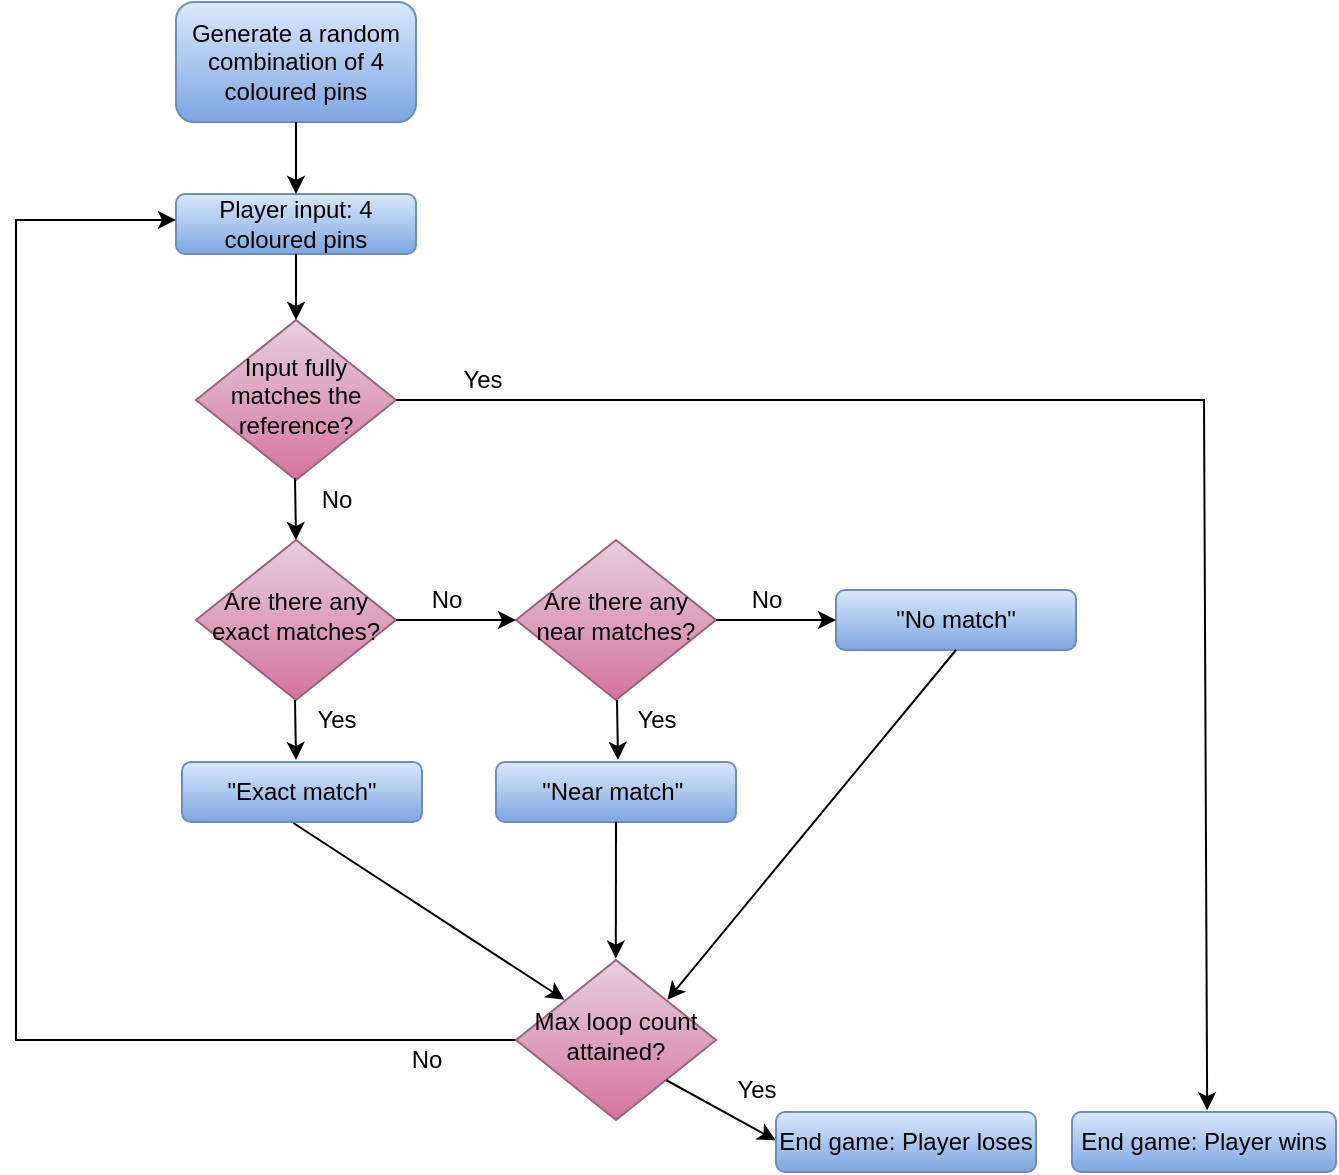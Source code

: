 <mxfile version="16.6.2" type="device"><diagram id="C5RBs43oDa-KdzZeNtuy" name="Page-1"><mxGraphModel dx="860" dy="535" grid="1" gridSize="10" guides="1" tooltips="1" connect="1" arrows="1" fold="1" page="1" pageScale="1" pageWidth="827" pageHeight="1169" math="0" shadow="0"><root><mxCell id="WIyWlLk6GJQsqaUBKTNV-0"/><mxCell id="WIyWlLk6GJQsqaUBKTNV-1" parent="WIyWlLk6GJQsqaUBKTNV-0"/><mxCell id="WIyWlLk6GJQsqaUBKTNV-6" value="Are there any exact matches?" style="rhombus;whiteSpace=wrap;html=1;shadow=0;fontFamily=Helvetica;fontSize=12;align=center;strokeWidth=1;spacing=6;spacingTop=-4;fillColor=#e6d0de;gradientColor=#d5739d;strokeColor=#996185;" parent="WIyWlLk6GJQsqaUBKTNV-1" vertex="1"><mxGeometry x="170" y="410" width="100" height="80" as="geometry"/></mxCell><mxCell id="KQDbusbxTk_65Tc1jBJ8-0" value="Generate a random combination of 4 coloured pins" style="rounded=1;whiteSpace=wrap;html=1;fillColor=#dae8fc;strokeColor=#6c8ebf;gradientColor=#7ea6e0;" vertex="1" parent="WIyWlLk6GJQsqaUBKTNV-1"><mxGeometry x="160" y="141" width="120" height="60" as="geometry"/></mxCell><mxCell id="KQDbusbxTk_65Tc1jBJ8-1" value="Player input: 4 coloured pins" style="rounded=1;whiteSpace=wrap;html=1;fillColor=#dae8fc;strokeColor=#6c8ebf;gradientColor=#7ea6e0;" vertex="1" parent="WIyWlLk6GJQsqaUBKTNV-1"><mxGeometry x="160" y="237" width="120" height="30" as="geometry"/></mxCell><mxCell id="KQDbusbxTk_65Tc1jBJ8-4" value="Are there any near matches?" style="rhombus;whiteSpace=wrap;html=1;shadow=0;fontFamily=Helvetica;fontSize=12;align=center;strokeWidth=1;spacing=6;spacingTop=-4;fillColor=#e6d0de;gradientColor=#d5739d;strokeColor=#996185;" vertex="1" parent="WIyWlLk6GJQsqaUBKTNV-1"><mxGeometry x="330" y="410" width="100" height="80" as="geometry"/></mxCell><mxCell id="KQDbusbxTk_65Tc1jBJ8-5" value="&quot;Exact match&quot;" style="rounded=1;whiteSpace=wrap;html=1;fillColor=#dae8fc;gradientColor=#7ea6e0;strokeColor=#6c8ebf;" vertex="1" parent="WIyWlLk6GJQsqaUBKTNV-1"><mxGeometry x="163" y="521" width="120" height="30" as="geometry"/></mxCell><mxCell id="KQDbusbxTk_65Tc1jBJ8-6" value="&quot;Near match&quot;&amp;nbsp;" style="rounded=1;whiteSpace=wrap;html=1;fillColor=#dae8fc;gradientColor=#7ea6e0;strokeColor=#6c8ebf;" vertex="1" parent="WIyWlLk6GJQsqaUBKTNV-1"><mxGeometry x="320" y="521" width="120" height="30" as="geometry"/></mxCell><mxCell id="KQDbusbxTk_65Tc1jBJ8-9" value="&quot;No match&quot;" style="rounded=1;whiteSpace=wrap;html=1;fillColor=#dae8fc;gradientColor=#7ea6e0;strokeColor=#6c8ebf;" vertex="1" parent="WIyWlLk6GJQsqaUBKTNV-1"><mxGeometry x="490" y="435" width="120" height="30" as="geometry"/></mxCell><mxCell id="KQDbusbxTk_65Tc1jBJ8-11" value="" style="endArrow=classic;html=1;rounded=0;entryX=0;entryY=0.433;entryDx=0;entryDy=0;entryPerimeter=0;exitX=0;exitY=0.5;exitDx=0;exitDy=0;" edge="1" parent="WIyWlLk6GJQsqaUBKTNV-1" source="KQDbusbxTk_65Tc1jBJ8-22" target="KQDbusbxTk_65Tc1jBJ8-1"><mxGeometry width="50" height="50" relative="1" as="geometry"><mxPoint x="300" y="660" as="sourcePoint"/><mxPoint x="150" y="250" as="targetPoint"/><Array as="points"><mxPoint x="80" y="660"/><mxPoint x="80" y="480"/><mxPoint x="80" y="250"/></Array></mxGeometry></mxCell><mxCell id="KQDbusbxTk_65Tc1jBJ8-12" value="Input fully matches the reference?" style="rhombus;whiteSpace=wrap;html=1;shadow=0;fontFamily=Helvetica;fontSize=12;align=center;strokeWidth=1;spacing=6;spacingTop=-4;fillColor=#e6d0de;strokeColor=#996185;gradientColor=#d5739d;" vertex="1" parent="WIyWlLk6GJQsqaUBKTNV-1"><mxGeometry x="170" y="300" width="100" height="80" as="geometry"/></mxCell><mxCell id="KQDbusbxTk_65Tc1jBJ8-14" value="No" style="text;html=1;align=center;verticalAlign=middle;resizable=0;points=[];autosize=1;strokeColor=none;fillColor=none;" vertex="1" parent="WIyWlLk6GJQsqaUBKTNV-1"><mxGeometry x="225" y="380" width="30" height="20" as="geometry"/></mxCell><mxCell id="KQDbusbxTk_65Tc1jBJ8-15" value="" style="endArrow=classic;html=1;rounded=0;entryX=0.512;entryY=-0.03;entryDx=0;entryDy=0;entryPerimeter=0;" edge="1" parent="WIyWlLk6GJQsqaUBKTNV-1"><mxGeometry width="50" height="50" relative="1" as="geometry"><mxPoint x="270" y="340" as="sourcePoint"/><mxPoint x="675.584" y="695.1" as="targetPoint"/><Array as="points"><mxPoint x="674" y="340"/></Array></mxGeometry></mxCell><mxCell id="KQDbusbxTk_65Tc1jBJ8-16" value="Yes" style="text;html=1;align=center;verticalAlign=middle;resizable=0;points=[];autosize=1;strokeColor=none;fillColor=none;" vertex="1" parent="WIyWlLk6GJQsqaUBKTNV-1"><mxGeometry x="293" y="320" width="40" height="20" as="geometry"/></mxCell><mxCell id="KQDbusbxTk_65Tc1jBJ8-17" value="End game: Player wins" style="rounded=1;whiteSpace=wrap;html=1;fillColor=#dae8fc;gradientColor=#7ea6e0;strokeColor=#6c8ebf;" vertex="1" parent="WIyWlLk6GJQsqaUBKTNV-1"><mxGeometry x="608" y="696" width="132" height="30" as="geometry"/></mxCell><mxCell id="KQDbusbxTk_65Tc1jBJ8-19" value="" style="endArrow=classic;html=1;rounded=0;exitX=0.464;exitY=1.017;exitDx=0;exitDy=0;entryX=0.242;entryY=0.248;entryDx=0;entryDy=0;entryPerimeter=0;exitPerimeter=0;" edge="1" parent="WIyWlLk6GJQsqaUBKTNV-1" source="KQDbusbxTk_65Tc1jBJ8-5" target="KQDbusbxTk_65Tc1jBJ8-22"><mxGeometry width="50" height="50" relative="1" as="geometry"><mxPoint x="219.5" y="578" as="sourcePoint"/><mxPoint x="300" y="610" as="targetPoint"/></mxGeometry></mxCell><mxCell id="KQDbusbxTk_65Tc1jBJ8-20" value="" style="endArrow=classic;html=1;rounded=0;exitX=0.5;exitY=1;exitDx=0;exitDy=0;entryX=0.499;entryY=-0.009;entryDx=0;entryDy=0;entryPerimeter=0;" edge="1" parent="WIyWlLk6GJQsqaUBKTNV-1" source="KQDbusbxTk_65Tc1jBJ8-6" target="KQDbusbxTk_65Tc1jBJ8-22"><mxGeometry width="50" height="50" relative="1" as="geometry"><mxPoint x="379.5" y="568" as="sourcePoint"/><mxPoint x="379.5" y="598" as="targetPoint"/></mxGeometry></mxCell><mxCell id="KQDbusbxTk_65Tc1jBJ8-21" value="" style="endArrow=classic;html=1;rounded=0;exitX=0.5;exitY=1;exitDx=0;exitDy=0;entryX=0.757;entryY=0.249;entryDx=0;entryDy=0;entryPerimeter=0;" edge="1" parent="WIyWlLk6GJQsqaUBKTNV-1" source="KQDbusbxTk_65Tc1jBJ8-9" target="KQDbusbxTk_65Tc1jBJ8-22"><mxGeometry width="50" height="50" relative="1" as="geometry"><mxPoint x="550" y="470" as="sourcePoint"/><mxPoint x="440" y="600" as="targetPoint"/><Array as="points"/></mxGeometry></mxCell><mxCell id="KQDbusbxTk_65Tc1jBJ8-22" value="Max loop count attained?" style="rhombus;whiteSpace=wrap;html=1;shadow=0;fontFamily=Helvetica;fontSize=12;align=center;strokeWidth=1;spacing=6;spacingTop=-4;fillColor=#e6d0de;gradientColor=#d5739d;strokeColor=#996185;" vertex="1" parent="WIyWlLk6GJQsqaUBKTNV-1"><mxGeometry x="330" y="620" width="100" height="80" as="geometry"/></mxCell><mxCell id="KQDbusbxTk_65Tc1jBJ8-24" value="" style="endArrow=classic;html=1;rounded=0;exitX=1;exitY=1;exitDx=0;exitDy=0;entryX=-0.001;entryY=0.472;entryDx=0;entryDy=0;entryPerimeter=0;" edge="1" parent="WIyWlLk6GJQsqaUBKTNV-1" source="KQDbusbxTk_65Tc1jBJ8-22" target="KQDbusbxTk_65Tc1jBJ8-26"><mxGeometry width="50" height="50" relative="1" as="geometry"><mxPoint x="410.5" y="678" as="sourcePoint"/><mxPoint x="460" y="710" as="targetPoint"/></mxGeometry></mxCell><mxCell id="KQDbusbxTk_65Tc1jBJ8-26" value="End game: Player loses" style="rounded=1;whiteSpace=wrap;html=1;fillColor=#dae8fc;gradientColor=#7ea6e0;strokeColor=#6c8ebf;" vertex="1" parent="WIyWlLk6GJQsqaUBKTNV-1"><mxGeometry x="460" y="696" width="130" height="30" as="geometry"/></mxCell><mxCell id="KQDbusbxTk_65Tc1jBJ8-29" value="" style="endArrow=classic;html=1;rounded=0;entryX=0.5;entryY=0;entryDx=0;entryDy=0;" edge="1" parent="WIyWlLk6GJQsqaUBKTNV-1" target="WIyWlLk6GJQsqaUBKTNV-6"><mxGeometry width="50" height="50" relative="1" as="geometry"><mxPoint x="219.5" y="379" as="sourcePoint"/><mxPoint x="220" y="409" as="targetPoint"/></mxGeometry></mxCell><mxCell id="KQDbusbxTk_65Tc1jBJ8-32" value="" style="endArrow=classic;html=1;rounded=0;" edge="1" parent="WIyWlLk6GJQsqaUBKTNV-1"><mxGeometry width="50" height="50" relative="1" as="geometry"><mxPoint x="219.5" y="490" as="sourcePoint"/><mxPoint x="220" y="520" as="targetPoint"/></mxGeometry></mxCell><mxCell id="KQDbusbxTk_65Tc1jBJ8-33" value="" style="endArrow=classic;html=1;rounded=0;" edge="1" parent="WIyWlLk6GJQsqaUBKTNV-1"><mxGeometry width="50" height="50" relative="1" as="geometry"><mxPoint x="380.5" y="490" as="sourcePoint"/><mxPoint x="381" y="520" as="targetPoint"/></mxGeometry></mxCell><mxCell id="KQDbusbxTk_65Tc1jBJ8-34" value="" style="endArrow=classic;html=1;rounded=0;exitX=1;exitY=0.5;exitDx=0;exitDy=0;entryX=0;entryY=0.5;entryDx=0;entryDy=0;" edge="1" parent="WIyWlLk6GJQsqaUBKTNV-1" source="WIyWlLk6GJQsqaUBKTNV-6" target="KQDbusbxTk_65Tc1jBJ8-4"><mxGeometry width="50" height="50" relative="1" as="geometry"><mxPoint x="320" y="520" as="sourcePoint"/><mxPoint x="320" y="450" as="targetPoint"/></mxGeometry></mxCell><mxCell id="KQDbusbxTk_65Tc1jBJ8-35" value="" style="endArrow=classic;html=1;rounded=0;exitX=1;exitY=0.5;exitDx=0;exitDy=0;entryX=0;entryY=0.5;entryDx=0;entryDy=0;" edge="1" parent="WIyWlLk6GJQsqaUBKTNV-1" target="KQDbusbxTk_65Tc1jBJ8-9"><mxGeometry width="50" height="50" relative="1" as="geometry"><mxPoint x="430" y="450" as="sourcePoint"/><mxPoint x="480" y="450" as="targetPoint"/></mxGeometry></mxCell><mxCell id="KQDbusbxTk_65Tc1jBJ8-36" value="" style="endArrow=classic;html=1;rounded=0;exitX=0.5;exitY=1;exitDx=0;exitDy=0;" edge="1" parent="WIyWlLk6GJQsqaUBKTNV-1" source="KQDbusbxTk_65Tc1jBJ8-1" target="KQDbusbxTk_65Tc1jBJ8-12"><mxGeometry width="50" height="50" relative="1" as="geometry"><mxPoint x="215" y="267" as="sourcePoint"/><mxPoint x="255" y="267" as="targetPoint"/></mxGeometry></mxCell><mxCell id="KQDbusbxTk_65Tc1jBJ8-37" value="" style="endArrow=classic;html=1;rounded=0;exitX=0.5;exitY=1;exitDx=0;exitDy=0;strokeColor=#000000;" edge="1" parent="WIyWlLk6GJQsqaUBKTNV-1" source="KQDbusbxTk_65Tc1jBJ8-0"><mxGeometry width="50" height="50" relative="1" as="geometry"><mxPoint x="220" y="204" as="sourcePoint"/><mxPoint x="220" y="237" as="targetPoint"/></mxGeometry></mxCell><mxCell id="KQDbusbxTk_65Tc1jBJ8-38" value="No" style="text;html=1;align=center;verticalAlign=middle;resizable=0;points=[];autosize=1;strokeColor=none;fillColor=none;" vertex="1" parent="WIyWlLk6GJQsqaUBKTNV-1"><mxGeometry x="280" y="430" width="30" height="20" as="geometry"/></mxCell><mxCell id="KQDbusbxTk_65Tc1jBJ8-39" value="No" style="text;html=1;align=center;verticalAlign=middle;resizable=0;points=[];autosize=1;strokeColor=none;fillColor=none;" vertex="1" parent="WIyWlLk6GJQsqaUBKTNV-1"><mxGeometry x="440" y="430" width="30" height="20" as="geometry"/></mxCell><mxCell id="KQDbusbxTk_65Tc1jBJ8-40" value="Yes" style="text;html=1;align=center;verticalAlign=middle;resizable=0;points=[];autosize=1;strokeColor=none;fillColor=none;" vertex="1" parent="WIyWlLk6GJQsqaUBKTNV-1"><mxGeometry x="220" y="490" width="40" height="20" as="geometry"/></mxCell><mxCell id="KQDbusbxTk_65Tc1jBJ8-41" value="Yes" style="text;html=1;align=center;verticalAlign=middle;resizable=0;points=[];autosize=1;strokeColor=none;fillColor=none;" vertex="1" parent="WIyWlLk6GJQsqaUBKTNV-1"><mxGeometry x="380" y="490" width="40" height="20" as="geometry"/></mxCell><mxCell id="KQDbusbxTk_65Tc1jBJ8-42" value="No" style="text;html=1;align=center;verticalAlign=middle;resizable=0;points=[];autosize=1;strokeColor=none;fillColor=none;" vertex="1" parent="WIyWlLk6GJQsqaUBKTNV-1"><mxGeometry x="270" y="660" width="30" height="20" as="geometry"/></mxCell><mxCell id="KQDbusbxTk_65Tc1jBJ8-43" value="Yes" style="text;html=1;align=center;verticalAlign=middle;resizable=0;points=[];autosize=1;strokeColor=none;fillColor=none;" vertex="1" parent="WIyWlLk6GJQsqaUBKTNV-1"><mxGeometry x="430" y="675" width="40" height="20" as="geometry"/></mxCell></root></mxGraphModel></diagram></mxfile>
